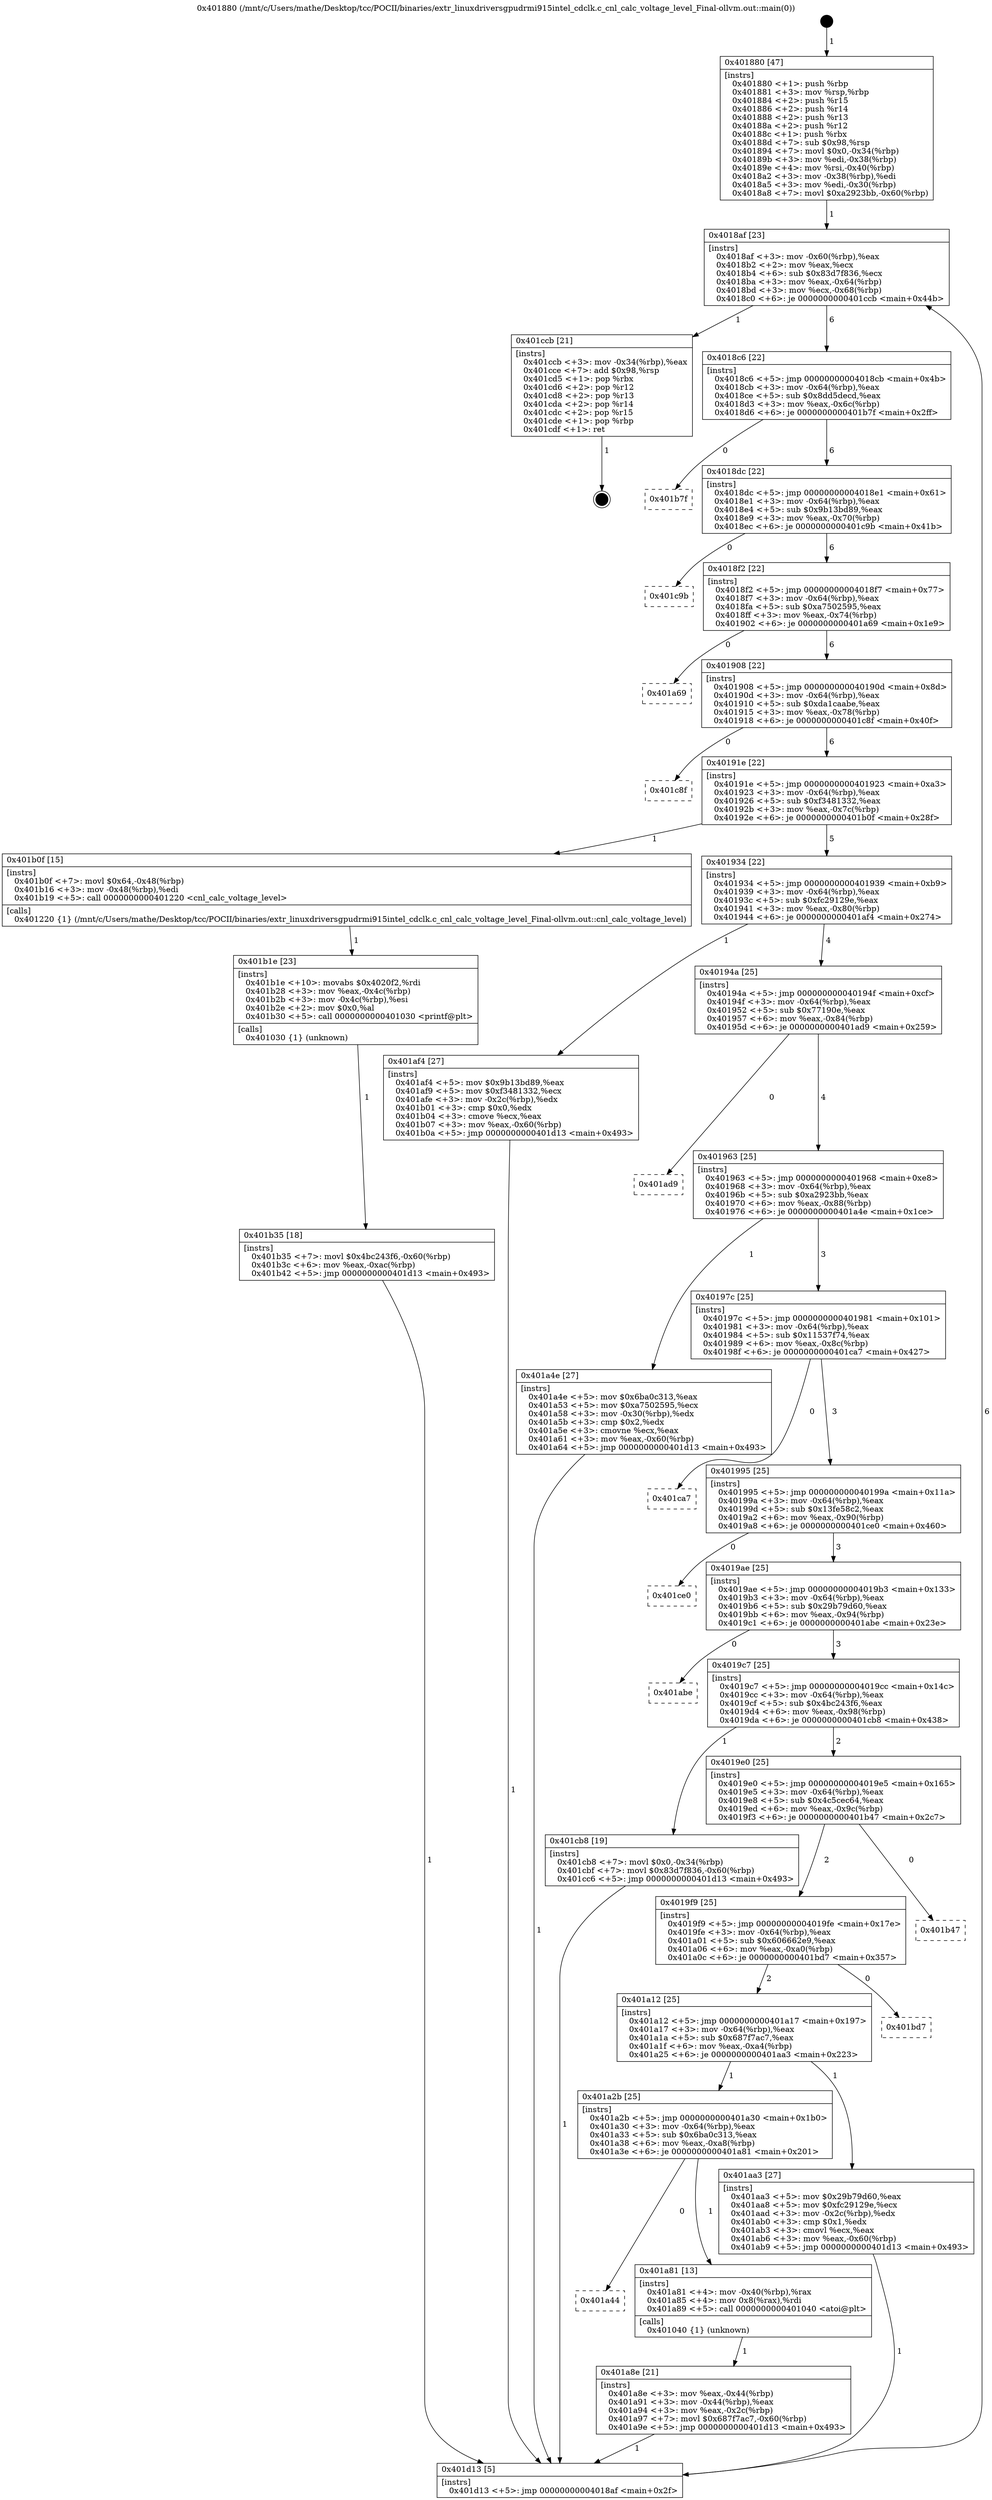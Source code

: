 digraph "0x401880" {
  label = "0x401880 (/mnt/c/Users/mathe/Desktop/tcc/POCII/binaries/extr_linuxdriversgpudrmi915intel_cdclk.c_cnl_calc_voltage_level_Final-ollvm.out::main(0))"
  labelloc = "t"
  node[shape=record]

  Entry [label="",width=0.3,height=0.3,shape=circle,fillcolor=black,style=filled]
  "0x4018af" [label="{
     0x4018af [23]\l
     | [instrs]\l
     &nbsp;&nbsp;0x4018af \<+3\>: mov -0x60(%rbp),%eax\l
     &nbsp;&nbsp;0x4018b2 \<+2\>: mov %eax,%ecx\l
     &nbsp;&nbsp;0x4018b4 \<+6\>: sub $0x83d7f836,%ecx\l
     &nbsp;&nbsp;0x4018ba \<+3\>: mov %eax,-0x64(%rbp)\l
     &nbsp;&nbsp;0x4018bd \<+3\>: mov %ecx,-0x68(%rbp)\l
     &nbsp;&nbsp;0x4018c0 \<+6\>: je 0000000000401ccb \<main+0x44b\>\l
  }"]
  "0x401ccb" [label="{
     0x401ccb [21]\l
     | [instrs]\l
     &nbsp;&nbsp;0x401ccb \<+3\>: mov -0x34(%rbp),%eax\l
     &nbsp;&nbsp;0x401cce \<+7\>: add $0x98,%rsp\l
     &nbsp;&nbsp;0x401cd5 \<+1\>: pop %rbx\l
     &nbsp;&nbsp;0x401cd6 \<+2\>: pop %r12\l
     &nbsp;&nbsp;0x401cd8 \<+2\>: pop %r13\l
     &nbsp;&nbsp;0x401cda \<+2\>: pop %r14\l
     &nbsp;&nbsp;0x401cdc \<+2\>: pop %r15\l
     &nbsp;&nbsp;0x401cde \<+1\>: pop %rbp\l
     &nbsp;&nbsp;0x401cdf \<+1\>: ret\l
  }"]
  "0x4018c6" [label="{
     0x4018c6 [22]\l
     | [instrs]\l
     &nbsp;&nbsp;0x4018c6 \<+5\>: jmp 00000000004018cb \<main+0x4b\>\l
     &nbsp;&nbsp;0x4018cb \<+3\>: mov -0x64(%rbp),%eax\l
     &nbsp;&nbsp;0x4018ce \<+5\>: sub $0x8dd5decd,%eax\l
     &nbsp;&nbsp;0x4018d3 \<+3\>: mov %eax,-0x6c(%rbp)\l
     &nbsp;&nbsp;0x4018d6 \<+6\>: je 0000000000401b7f \<main+0x2ff\>\l
  }"]
  Exit [label="",width=0.3,height=0.3,shape=circle,fillcolor=black,style=filled,peripheries=2]
  "0x401b7f" [label="{
     0x401b7f\l
  }", style=dashed]
  "0x4018dc" [label="{
     0x4018dc [22]\l
     | [instrs]\l
     &nbsp;&nbsp;0x4018dc \<+5\>: jmp 00000000004018e1 \<main+0x61\>\l
     &nbsp;&nbsp;0x4018e1 \<+3\>: mov -0x64(%rbp),%eax\l
     &nbsp;&nbsp;0x4018e4 \<+5\>: sub $0x9b13bd89,%eax\l
     &nbsp;&nbsp;0x4018e9 \<+3\>: mov %eax,-0x70(%rbp)\l
     &nbsp;&nbsp;0x4018ec \<+6\>: je 0000000000401c9b \<main+0x41b\>\l
  }"]
  "0x401b35" [label="{
     0x401b35 [18]\l
     | [instrs]\l
     &nbsp;&nbsp;0x401b35 \<+7\>: movl $0x4bc243f6,-0x60(%rbp)\l
     &nbsp;&nbsp;0x401b3c \<+6\>: mov %eax,-0xac(%rbp)\l
     &nbsp;&nbsp;0x401b42 \<+5\>: jmp 0000000000401d13 \<main+0x493\>\l
  }"]
  "0x401c9b" [label="{
     0x401c9b\l
  }", style=dashed]
  "0x4018f2" [label="{
     0x4018f2 [22]\l
     | [instrs]\l
     &nbsp;&nbsp;0x4018f2 \<+5\>: jmp 00000000004018f7 \<main+0x77\>\l
     &nbsp;&nbsp;0x4018f7 \<+3\>: mov -0x64(%rbp),%eax\l
     &nbsp;&nbsp;0x4018fa \<+5\>: sub $0xa7502595,%eax\l
     &nbsp;&nbsp;0x4018ff \<+3\>: mov %eax,-0x74(%rbp)\l
     &nbsp;&nbsp;0x401902 \<+6\>: je 0000000000401a69 \<main+0x1e9\>\l
  }"]
  "0x401b1e" [label="{
     0x401b1e [23]\l
     | [instrs]\l
     &nbsp;&nbsp;0x401b1e \<+10\>: movabs $0x4020f2,%rdi\l
     &nbsp;&nbsp;0x401b28 \<+3\>: mov %eax,-0x4c(%rbp)\l
     &nbsp;&nbsp;0x401b2b \<+3\>: mov -0x4c(%rbp),%esi\l
     &nbsp;&nbsp;0x401b2e \<+2\>: mov $0x0,%al\l
     &nbsp;&nbsp;0x401b30 \<+5\>: call 0000000000401030 \<printf@plt\>\l
     | [calls]\l
     &nbsp;&nbsp;0x401030 \{1\} (unknown)\l
  }"]
  "0x401a69" [label="{
     0x401a69\l
  }", style=dashed]
  "0x401908" [label="{
     0x401908 [22]\l
     | [instrs]\l
     &nbsp;&nbsp;0x401908 \<+5\>: jmp 000000000040190d \<main+0x8d\>\l
     &nbsp;&nbsp;0x40190d \<+3\>: mov -0x64(%rbp),%eax\l
     &nbsp;&nbsp;0x401910 \<+5\>: sub $0xda1caabe,%eax\l
     &nbsp;&nbsp;0x401915 \<+3\>: mov %eax,-0x78(%rbp)\l
     &nbsp;&nbsp;0x401918 \<+6\>: je 0000000000401c8f \<main+0x40f\>\l
  }"]
  "0x401a8e" [label="{
     0x401a8e [21]\l
     | [instrs]\l
     &nbsp;&nbsp;0x401a8e \<+3\>: mov %eax,-0x44(%rbp)\l
     &nbsp;&nbsp;0x401a91 \<+3\>: mov -0x44(%rbp),%eax\l
     &nbsp;&nbsp;0x401a94 \<+3\>: mov %eax,-0x2c(%rbp)\l
     &nbsp;&nbsp;0x401a97 \<+7\>: movl $0x687f7ac7,-0x60(%rbp)\l
     &nbsp;&nbsp;0x401a9e \<+5\>: jmp 0000000000401d13 \<main+0x493\>\l
  }"]
  "0x401c8f" [label="{
     0x401c8f\l
  }", style=dashed]
  "0x40191e" [label="{
     0x40191e [22]\l
     | [instrs]\l
     &nbsp;&nbsp;0x40191e \<+5\>: jmp 0000000000401923 \<main+0xa3\>\l
     &nbsp;&nbsp;0x401923 \<+3\>: mov -0x64(%rbp),%eax\l
     &nbsp;&nbsp;0x401926 \<+5\>: sub $0xf3481332,%eax\l
     &nbsp;&nbsp;0x40192b \<+3\>: mov %eax,-0x7c(%rbp)\l
     &nbsp;&nbsp;0x40192e \<+6\>: je 0000000000401b0f \<main+0x28f\>\l
  }"]
  "0x401a44" [label="{
     0x401a44\l
  }", style=dashed]
  "0x401b0f" [label="{
     0x401b0f [15]\l
     | [instrs]\l
     &nbsp;&nbsp;0x401b0f \<+7\>: movl $0x64,-0x48(%rbp)\l
     &nbsp;&nbsp;0x401b16 \<+3\>: mov -0x48(%rbp),%edi\l
     &nbsp;&nbsp;0x401b19 \<+5\>: call 0000000000401220 \<cnl_calc_voltage_level\>\l
     | [calls]\l
     &nbsp;&nbsp;0x401220 \{1\} (/mnt/c/Users/mathe/Desktop/tcc/POCII/binaries/extr_linuxdriversgpudrmi915intel_cdclk.c_cnl_calc_voltage_level_Final-ollvm.out::cnl_calc_voltage_level)\l
  }"]
  "0x401934" [label="{
     0x401934 [22]\l
     | [instrs]\l
     &nbsp;&nbsp;0x401934 \<+5\>: jmp 0000000000401939 \<main+0xb9\>\l
     &nbsp;&nbsp;0x401939 \<+3\>: mov -0x64(%rbp),%eax\l
     &nbsp;&nbsp;0x40193c \<+5\>: sub $0xfc29129e,%eax\l
     &nbsp;&nbsp;0x401941 \<+3\>: mov %eax,-0x80(%rbp)\l
     &nbsp;&nbsp;0x401944 \<+6\>: je 0000000000401af4 \<main+0x274\>\l
  }"]
  "0x401a81" [label="{
     0x401a81 [13]\l
     | [instrs]\l
     &nbsp;&nbsp;0x401a81 \<+4\>: mov -0x40(%rbp),%rax\l
     &nbsp;&nbsp;0x401a85 \<+4\>: mov 0x8(%rax),%rdi\l
     &nbsp;&nbsp;0x401a89 \<+5\>: call 0000000000401040 \<atoi@plt\>\l
     | [calls]\l
     &nbsp;&nbsp;0x401040 \{1\} (unknown)\l
  }"]
  "0x401af4" [label="{
     0x401af4 [27]\l
     | [instrs]\l
     &nbsp;&nbsp;0x401af4 \<+5\>: mov $0x9b13bd89,%eax\l
     &nbsp;&nbsp;0x401af9 \<+5\>: mov $0xf3481332,%ecx\l
     &nbsp;&nbsp;0x401afe \<+3\>: mov -0x2c(%rbp),%edx\l
     &nbsp;&nbsp;0x401b01 \<+3\>: cmp $0x0,%edx\l
     &nbsp;&nbsp;0x401b04 \<+3\>: cmove %ecx,%eax\l
     &nbsp;&nbsp;0x401b07 \<+3\>: mov %eax,-0x60(%rbp)\l
     &nbsp;&nbsp;0x401b0a \<+5\>: jmp 0000000000401d13 \<main+0x493\>\l
  }"]
  "0x40194a" [label="{
     0x40194a [25]\l
     | [instrs]\l
     &nbsp;&nbsp;0x40194a \<+5\>: jmp 000000000040194f \<main+0xcf\>\l
     &nbsp;&nbsp;0x40194f \<+3\>: mov -0x64(%rbp),%eax\l
     &nbsp;&nbsp;0x401952 \<+5\>: sub $0x77190e,%eax\l
     &nbsp;&nbsp;0x401957 \<+6\>: mov %eax,-0x84(%rbp)\l
     &nbsp;&nbsp;0x40195d \<+6\>: je 0000000000401ad9 \<main+0x259\>\l
  }"]
  "0x401a2b" [label="{
     0x401a2b [25]\l
     | [instrs]\l
     &nbsp;&nbsp;0x401a2b \<+5\>: jmp 0000000000401a30 \<main+0x1b0\>\l
     &nbsp;&nbsp;0x401a30 \<+3\>: mov -0x64(%rbp),%eax\l
     &nbsp;&nbsp;0x401a33 \<+5\>: sub $0x6ba0c313,%eax\l
     &nbsp;&nbsp;0x401a38 \<+6\>: mov %eax,-0xa8(%rbp)\l
     &nbsp;&nbsp;0x401a3e \<+6\>: je 0000000000401a81 \<main+0x201\>\l
  }"]
  "0x401ad9" [label="{
     0x401ad9\l
  }", style=dashed]
  "0x401963" [label="{
     0x401963 [25]\l
     | [instrs]\l
     &nbsp;&nbsp;0x401963 \<+5\>: jmp 0000000000401968 \<main+0xe8\>\l
     &nbsp;&nbsp;0x401968 \<+3\>: mov -0x64(%rbp),%eax\l
     &nbsp;&nbsp;0x40196b \<+5\>: sub $0xa2923bb,%eax\l
     &nbsp;&nbsp;0x401970 \<+6\>: mov %eax,-0x88(%rbp)\l
     &nbsp;&nbsp;0x401976 \<+6\>: je 0000000000401a4e \<main+0x1ce\>\l
  }"]
  "0x401aa3" [label="{
     0x401aa3 [27]\l
     | [instrs]\l
     &nbsp;&nbsp;0x401aa3 \<+5\>: mov $0x29b79d60,%eax\l
     &nbsp;&nbsp;0x401aa8 \<+5\>: mov $0xfc29129e,%ecx\l
     &nbsp;&nbsp;0x401aad \<+3\>: mov -0x2c(%rbp),%edx\l
     &nbsp;&nbsp;0x401ab0 \<+3\>: cmp $0x1,%edx\l
     &nbsp;&nbsp;0x401ab3 \<+3\>: cmovl %ecx,%eax\l
     &nbsp;&nbsp;0x401ab6 \<+3\>: mov %eax,-0x60(%rbp)\l
     &nbsp;&nbsp;0x401ab9 \<+5\>: jmp 0000000000401d13 \<main+0x493\>\l
  }"]
  "0x401a4e" [label="{
     0x401a4e [27]\l
     | [instrs]\l
     &nbsp;&nbsp;0x401a4e \<+5\>: mov $0x6ba0c313,%eax\l
     &nbsp;&nbsp;0x401a53 \<+5\>: mov $0xa7502595,%ecx\l
     &nbsp;&nbsp;0x401a58 \<+3\>: mov -0x30(%rbp),%edx\l
     &nbsp;&nbsp;0x401a5b \<+3\>: cmp $0x2,%edx\l
     &nbsp;&nbsp;0x401a5e \<+3\>: cmovne %ecx,%eax\l
     &nbsp;&nbsp;0x401a61 \<+3\>: mov %eax,-0x60(%rbp)\l
     &nbsp;&nbsp;0x401a64 \<+5\>: jmp 0000000000401d13 \<main+0x493\>\l
  }"]
  "0x40197c" [label="{
     0x40197c [25]\l
     | [instrs]\l
     &nbsp;&nbsp;0x40197c \<+5\>: jmp 0000000000401981 \<main+0x101\>\l
     &nbsp;&nbsp;0x401981 \<+3\>: mov -0x64(%rbp),%eax\l
     &nbsp;&nbsp;0x401984 \<+5\>: sub $0x11537f74,%eax\l
     &nbsp;&nbsp;0x401989 \<+6\>: mov %eax,-0x8c(%rbp)\l
     &nbsp;&nbsp;0x40198f \<+6\>: je 0000000000401ca7 \<main+0x427\>\l
  }"]
  "0x401d13" [label="{
     0x401d13 [5]\l
     | [instrs]\l
     &nbsp;&nbsp;0x401d13 \<+5\>: jmp 00000000004018af \<main+0x2f\>\l
  }"]
  "0x401880" [label="{
     0x401880 [47]\l
     | [instrs]\l
     &nbsp;&nbsp;0x401880 \<+1\>: push %rbp\l
     &nbsp;&nbsp;0x401881 \<+3\>: mov %rsp,%rbp\l
     &nbsp;&nbsp;0x401884 \<+2\>: push %r15\l
     &nbsp;&nbsp;0x401886 \<+2\>: push %r14\l
     &nbsp;&nbsp;0x401888 \<+2\>: push %r13\l
     &nbsp;&nbsp;0x40188a \<+2\>: push %r12\l
     &nbsp;&nbsp;0x40188c \<+1\>: push %rbx\l
     &nbsp;&nbsp;0x40188d \<+7\>: sub $0x98,%rsp\l
     &nbsp;&nbsp;0x401894 \<+7\>: movl $0x0,-0x34(%rbp)\l
     &nbsp;&nbsp;0x40189b \<+3\>: mov %edi,-0x38(%rbp)\l
     &nbsp;&nbsp;0x40189e \<+4\>: mov %rsi,-0x40(%rbp)\l
     &nbsp;&nbsp;0x4018a2 \<+3\>: mov -0x38(%rbp),%edi\l
     &nbsp;&nbsp;0x4018a5 \<+3\>: mov %edi,-0x30(%rbp)\l
     &nbsp;&nbsp;0x4018a8 \<+7\>: movl $0xa2923bb,-0x60(%rbp)\l
  }"]
  "0x401a12" [label="{
     0x401a12 [25]\l
     | [instrs]\l
     &nbsp;&nbsp;0x401a12 \<+5\>: jmp 0000000000401a17 \<main+0x197\>\l
     &nbsp;&nbsp;0x401a17 \<+3\>: mov -0x64(%rbp),%eax\l
     &nbsp;&nbsp;0x401a1a \<+5\>: sub $0x687f7ac7,%eax\l
     &nbsp;&nbsp;0x401a1f \<+6\>: mov %eax,-0xa4(%rbp)\l
     &nbsp;&nbsp;0x401a25 \<+6\>: je 0000000000401aa3 \<main+0x223\>\l
  }"]
  "0x401ca7" [label="{
     0x401ca7\l
  }", style=dashed]
  "0x401995" [label="{
     0x401995 [25]\l
     | [instrs]\l
     &nbsp;&nbsp;0x401995 \<+5\>: jmp 000000000040199a \<main+0x11a\>\l
     &nbsp;&nbsp;0x40199a \<+3\>: mov -0x64(%rbp),%eax\l
     &nbsp;&nbsp;0x40199d \<+5\>: sub $0x13fe58c2,%eax\l
     &nbsp;&nbsp;0x4019a2 \<+6\>: mov %eax,-0x90(%rbp)\l
     &nbsp;&nbsp;0x4019a8 \<+6\>: je 0000000000401ce0 \<main+0x460\>\l
  }"]
  "0x401bd7" [label="{
     0x401bd7\l
  }", style=dashed]
  "0x401ce0" [label="{
     0x401ce0\l
  }", style=dashed]
  "0x4019ae" [label="{
     0x4019ae [25]\l
     | [instrs]\l
     &nbsp;&nbsp;0x4019ae \<+5\>: jmp 00000000004019b3 \<main+0x133\>\l
     &nbsp;&nbsp;0x4019b3 \<+3\>: mov -0x64(%rbp),%eax\l
     &nbsp;&nbsp;0x4019b6 \<+5\>: sub $0x29b79d60,%eax\l
     &nbsp;&nbsp;0x4019bb \<+6\>: mov %eax,-0x94(%rbp)\l
     &nbsp;&nbsp;0x4019c1 \<+6\>: je 0000000000401abe \<main+0x23e\>\l
  }"]
  "0x4019f9" [label="{
     0x4019f9 [25]\l
     | [instrs]\l
     &nbsp;&nbsp;0x4019f9 \<+5\>: jmp 00000000004019fe \<main+0x17e\>\l
     &nbsp;&nbsp;0x4019fe \<+3\>: mov -0x64(%rbp),%eax\l
     &nbsp;&nbsp;0x401a01 \<+5\>: sub $0x606662e9,%eax\l
     &nbsp;&nbsp;0x401a06 \<+6\>: mov %eax,-0xa0(%rbp)\l
     &nbsp;&nbsp;0x401a0c \<+6\>: je 0000000000401bd7 \<main+0x357\>\l
  }"]
  "0x401abe" [label="{
     0x401abe\l
  }", style=dashed]
  "0x4019c7" [label="{
     0x4019c7 [25]\l
     | [instrs]\l
     &nbsp;&nbsp;0x4019c7 \<+5\>: jmp 00000000004019cc \<main+0x14c\>\l
     &nbsp;&nbsp;0x4019cc \<+3\>: mov -0x64(%rbp),%eax\l
     &nbsp;&nbsp;0x4019cf \<+5\>: sub $0x4bc243f6,%eax\l
     &nbsp;&nbsp;0x4019d4 \<+6\>: mov %eax,-0x98(%rbp)\l
     &nbsp;&nbsp;0x4019da \<+6\>: je 0000000000401cb8 \<main+0x438\>\l
  }"]
  "0x401b47" [label="{
     0x401b47\l
  }", style=dashed]
  "0x401cb8" [label="{
     0x401cb8 [19]\l
     | [instrs]\l
     &nbsp;&nbsp;0x401cb8 \<+7\>: movl $0x0,-0x34(%rbp)\l
     &nbsp;&nbsp;0x401cbf \<+7\>: movl $0x83d7f836,-0x60(%rbp)\l
     &nbsp;&nbsp;0x401cc6 \<+5\>: jmp 0000000000401d13 \<main+0x493\>\l
  }"]
  "0x4019e0" [label="{
     0x4019e0 [25]\l
     | [instrs]\l
     &nbsp;&nbsp;0x4019e0 \<+5\>: jmp 00000000004019e5 \<main+0x165\>\l
     &nbsp;&nbsp;0x4019e5 \<+3\>: mov -0x64(%rbp),%eax\l
     &nbsp;&nbsp;0x4019e8 \<+5\>: sub $0x4c5cec64,%eax\l
     &nbsp;&nbsp;0x4019ed \<+6\>: mov %eax,-0x9c(%rbp)\l
     &nbsp;&nbsp;0x4019f3 \<+6\>: je 0000000000401b47 \<main+0x2c7\>\l
  }"]
  Entry -> "0x401880" [label=" 1"]
  "0x4018af" -> "0x401ccb" [label=" 1"]
  "0x4018af" -> "0x4018c6" [label=" 6"]
  "0x401ccb" -> Exit [label=" 1"]
  "0x4018c6" -> "0x401b7f" [label=" 0"]
  "0x4018c6" -> "0x4018dc" [label=" 6"]
  "0x401cb8" -> "0x401d13" [label=" 1"]
  "0x4018dc" -> "0x401c9b" [label=" 0"]
  "0x4018dc" -> "0x4018f2" [label=" 6"]
  "0x401b35" -> "0x401d13" [label=" 1"]
  "0x4018f2" -> "0x401a69" [label=" 0"]
  "0x4018f2" -> "0x401908" [label=" 6"]
  "0x401b1e" -> "0x401b35" [label=" 1"]
  "0x401908" -> "0x401c8f" [label=" 0"]
  "0x401908" -> "0x40191e" [label=" 6"]
  "0x401b0f" -> "0x401b1e" [label=" 1"]
  "0x40191e" -> "0x401b0f" [label=" 1"]
  "0x40191e" -> "0x401934" [label=" 5"]
  "0x401af4" -> "0x401d13" [label=" 1"]
  "0x401934" -> "0x401af4" [label=" 1"]
  "0x401934" -> "0x40194a" [label=" 4"]
  "0x401aa3" -> "0x401d13" [label=" 1"]
  "0x40194a" -> "0x401ad9" [label=" 0"]
  "0x40194a" -> "0x401963" [label=" 4"]
  "0x401a81" -> "0x401a8e" [label=" 1"]
  "0x401963" -> "0x401a4e" [label=" 1"]
  "0x401963" -> "0x40197c" [label=" 3"]
  "0x401a4e" -> "0x401d13" [label=" 1"]
  "0x401880" -> "0x4018af" [label=" 1"]
  "0x401d13" -> "0x4018af" [label=" 6"]
  "0x401a2b" -> "0x401a44" [label=" 0"]
  "0x40197c" -> "0x401ca7" [label=" 0"]
  "0x40197c" -> "0x401995" [label=" 3"]
  "0x401a8e" -> "0x401d13" [label=" 1"]
  "0x401995" -> "0x401ce0" [label=" 0"]
  "0x401995" -> "0x4019ae" [label=" 3"]
  "0x401a12" -> "0x401a2b" [label=" 1"]
  "0x4019ae" -> "0x401abe" [label=" 0"]
  "0x4019ae" -> "0x4019c7" [label=" 3"]
  "0x401a2b" -> "0x401a81" [label=" 1"]
  "0x4019c7" -> "0x401cb8" [label=" 1"]
  "0x4019c7" -> "0x4019e0" [label=" 2"]
  "0x4019f9" -> "0x401a12" [label=" 2"]
  "0x4019e0" -> "0x401b47" [label=" 0"]
  "0x4019e0" -> "0x4019f9" [label=" 2"]
  "0x401a12" -> "0x401aa3" [label=" 1"]
  "0x4019f9" -> "0x401bd7" [label=" 0"]
}
